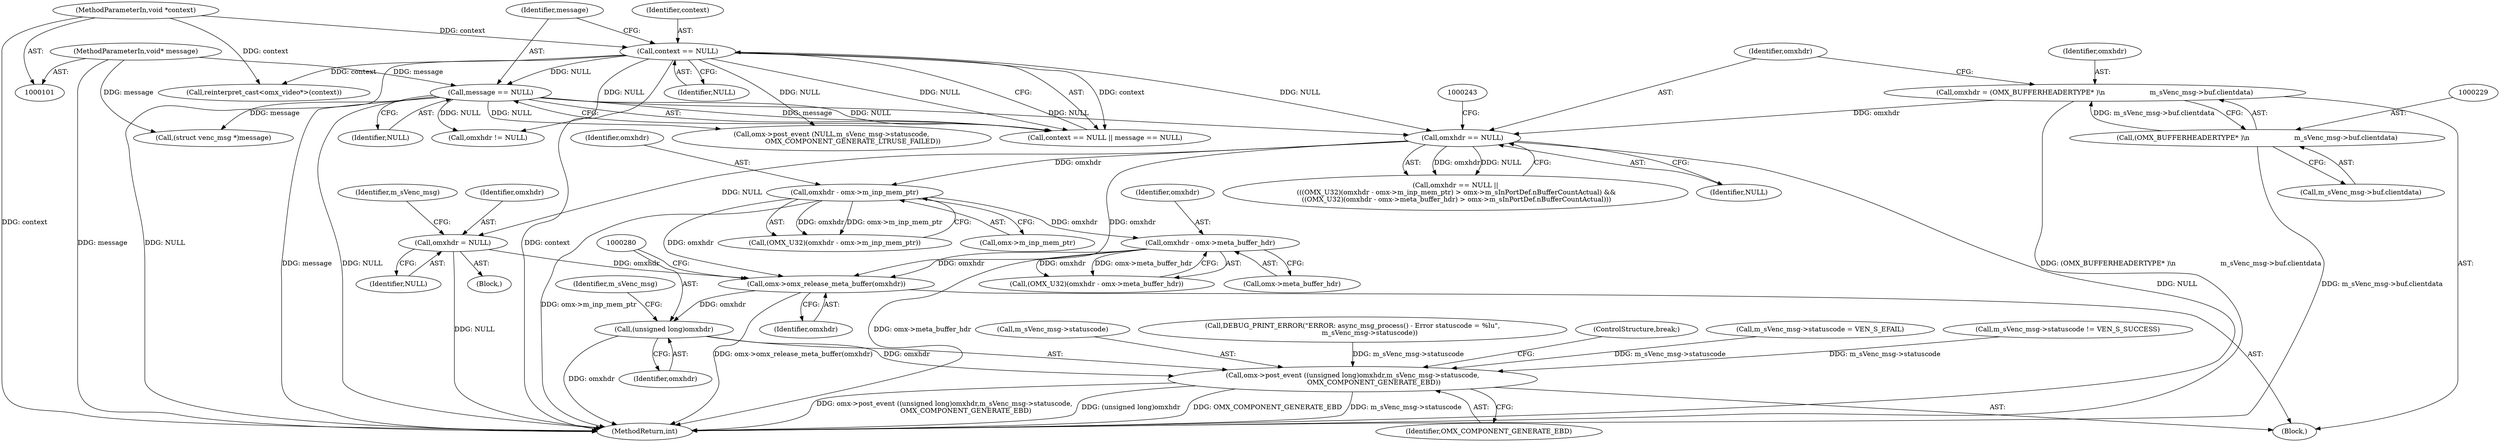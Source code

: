 digraph "0_Android_7558d03e6498e970b761aa44fff6b2c659202d95_3@pointer" {
"1000279" [label="(Call,(unsigned long)omxhdr)"];
"1000276" [label="(Call,omx->omx_release_meta_buffer(omxhdr))"];
"1000237" [label="(Call,omxhdr == NULL)"];
"1000226" [label="(Call,omxhdr = (OMX_BUFFERHEADERTYPE* )\\n                     m_sVenc_msg->buf.clientdata)"];
"1000228" [label="(Call,(OMX_BUFFERHEADERTYPE* )\\n                     m_sVenc_msg->buf.clientdata)"];
"1000123" [label="(Call,context == NULL)"];
"1000102" [label="(MethodParameterIn,void *context)"];
"1000126" [label="(Call,message == NULL)"];
"1000103" [label="(MethodParameterIn,void* message)"];
"1000268" [label="(Call,omxhdr = NULL)"];
"1000257" [label="(Call,omxhdr - omx->meta_buffer_hdr)"];
"1000244" [label="(Call,omxhdr - omx->m_inp_mem_ptr)"];
"1000278" [label="(Call,omx->post_event ((unsigned long)omxhdr,m_sVenc_msg->statuscode,\n                    OMX_COMPONENT_GENERATE_EBD))"];
"1000285" [label="(Identifier,OMX_COMPONENT_GENERATE_EBD)"];
"1000278" [label="(Call,omx->post_event ((unsigned long)omxhdr,m_sVenc_msg->statuscode,\n                    OMX_COMPONENT_GENERATE_EBD))"];
"1000279" [label="(Call,(unsigned long)omxhdr)"];
"1000242" [label="(Call,(OMX_U32)(omxhdr - omx->m_inp_mem_ptr))"];
"1000126" [label="(Call,message == NULL)"];
"1000128" [label="(Identifier,NULL)"];
"1000258" [label="(Identifier,omxhdr)"];
"1000122" [label="(Call,context == NULL || message == NULL)"];
"1000267" [label="(Block,)"];
"1000281" [label="(Identifier,omxhdr)"];
"1000246" [label="(Call,omx->m_inp_mem_ptr)"];
"1000257" [label="(Call,omxhdr - omx->meta_buffer_hdr)"];
"1000273" [label="(Identifier,m_sVenc_msg)"];
"1000137" [label="(Call,(struct venc_msg *)message)"];
"1000270" [label="(Identifier,NULL)"];
"1000448" [label="(MethodReturn,int)"];
"1000277" [label="(Identifier,omxhdr)"];
"1000286" [label="(ControlStructure,break;)"];
"1000432" [label="(Call,omx->post_event (NULL,m_sVenc_msg->statuscode,\n                    OMX_COMPONENT_GENERATE_LTRUSE_FAILED))"];
"1000142" [label="(Call,reinterpret_cast<omx_video*>(context))"];
"1000271" [label="(Call,m_sVenc_msg->statuscode = VEN_S_EFAIL)"];
"1000230" [label="(Call,m_sVenc_msg->buf.clientdata)"];
"1000299" [label="(Call,omxhdr != NULL)"];
"1000124" [label="(Identifier,context)"];
"1000237" [label="(Call,omxhdr == NULL)"];
"1000245" [label="(Identifier,omxhdr)"];
"1000146" [label="(Call,m_sVenc_msg->statuscode != VEN_S_SUCCESS)"];
"1000125" [label="(Identifier,NULL)"];
"1000127" [label="(Identifier,message)"];
"1000255" [label="(Call,(OMX_U32)(omxhdr - omx->meta_buffer_hdr))"];
"1000103" [label="(MethodParameterIn,void* message)"];
"1000102" [label="(MethodParameterIn,void *context)"];
"1000228" [label="(Call,(OMX_BUFFERHEADERTYPE* )\\n                     m_sVenc_msg->buf.clientdata)"];
"1000282" [label="(Call,m_sVenc_msg->statuscode)"];
"1000244" [label="(Call,omxhdr - omx->m_inp_mem_ptr)"];
"1000269" [label="(Identifier,omxhdr)"];
"1000238" [label="(Identifier,omxhdr)"];
"1000268" [label="(Call,omxhdr = NULL)"];
"1000226" [label="(Call,omxhdr = (OMX_BUFFERHEADERTYPE* )\\n                     m_sVenc_msg->buf.clientdata)"];
"1000283" [label="(Identifier,m_sVenc_msg)"];
"1000176" [label="(Block,)"];
"1000152" [label="(Call,DEBUG_PRINT_ERROR(\"ERROR: async_msg_process() - Error statuscode = %lu\",\n                m_sVenc_msg->statuscode))"];
"1000276" [label="(Call,omx->omx_release_meta_buffer(omxhdr))"];
"1000259" [label="(Call,omx->meta_buffer_hdr)"];
"1000236" [label="(Call,omxhdr == NULL ||\n (((OMX_U32)(omxhdr - omx->m_inp_mem_ptr) > omx->m_sInPortDef.nBufferCountActual) &&\n ((OMX_U32)(omxhdr - omx->meta_buffer_hdr) > omx->m_sInPortDef.nBufferCountActual)))"];
"1000123" [label="(Call,context == NULL)"];
"1000239" [label="(Identifier,NULL)"];
"1000227" [label="(Identifier,omxhdr)"];
"1000279" -> "1000278"  [label="AST: "];
"1000279" -> "1000281"  [label="CFG: "];
"1000280" -> "1000279"  [label="AST: "];
"1000281" -> "1000279"  [label="AST: "];
"1000283" -> "1000279"  [label="CFG: "];
"1000279" -> "1000448"  [label="DDG: omxhdr"];
"1000279" -> "1000278"  [label="DDG: omxhdr"];
"1000276" -> "1000279"  [label="DDG: omxhdr"];
"1000276" -> "1000176"  [label="AST: "];
"1000276" -> "1000277"  [label="CFG: "];
"1000277" -> "1000276"  [label="AST: "];
"1000280" -> "1000276"  [label="CFG: "];
"1000276" -> "1000448"  [label="DDG: omx->omx_release_meta_buffer(omxhdr)"];
"1000237" -> "1000276"  [label="DDG: omxhdr"];
"1000268" -> "1000276"  [label="DDG: omxhdr"];
"1000257" -> "1000276"  [label="DDG: omxhdr"];
"1000244" -> "1000276"  [label="DDG: omxhdr"];
"1000237" -> "1000236"  [label="AST: "];
"1000237" -> "1000239"  [label="CFG: "];
"1000238" -> "1000237"  [label="AST: "];
"1000239" -> "1000237"  [label="AST: "];
"1000243" -> "1000237"  [label="CFG: "];
"1000236" -> "1000237"  [label="CFG: "];
"1000237" -> "1000448"  [label="DDG: NULL"];
"1000237" -> "1000236"  [label="DDG: omxhdr"];
"1000237" -> "1000236"  [label="DDG: NULL"];
"1000226" -> "1000237"  [label="DDG: omxhdr"];
"1000123" -> "1000237"  [label="DDG: NULL"];
"1000126" -> "1000237"  [label="DDG: NULL"];
"1000237" -> "1000244"  [label="DDG: omxhdr"];
"1000237" -> "1000268"  [label="DDG: NULL"];
"1000226" -> "1000176"  [label="AST: "];
"1000226" -> "1000228"  [label="CFG: "];
"1000227" -> "1000226"  [label="AST: "];
"1000228" -> "1000226"  [label="AST: "];
"1000238" -> "1000226"  [label="CFG: "];
"1000226" -> "1000448"  [label="DDG: (OMX_BUFFERHEADERTYPE* )\\n                     m_sVenc_msg->buf.clientdata"];
"1000228" -> "1000226"  [label="DDG: m_sVenc_msg->buf.clientdata"];
"1000228" -> "1000230"  [label="CFG: "];
"1000229" -> "1000228"  [label="AST: "];
"1000230" -> "1000228"  [label="AST: "];
"1000228" -> "1000448"  [label="DDG: m_sVenc_msg->buf.clientdata"];
"1000123" -> "1000122"  [label="AST: "];
"1000123" -> "1000125"  [label="CFG: "];
"1000124" -> "1000123"  [label="AST: "];
"1000125" -> "1000123"  [label="AST: "];
"1000127" -> "1000123"  [label="CFG: "];
"1000122" -> "1000123"  [label="CFG: "];
"1000123" -> "1000448"  [label="DDG: NULL"];
"1000123" -> "1000448"  [label="DDG: context"];
"1000123" -> "1000122"  [label="DDG: context"];
"1000123" -> "1000122"  [label="DDG: NULL"];
"1000102" -> "1000123"  [label="DDG: context"];
"1000123" -> "1000126"  [label="DDG: NULL"];
"1000123" -> "1000142"  [label="DDG: context"];
"1000123" -> "1000299"  [label="DDG: NULL"];
"1000123" -> "1000432"  [label="DDG: NULL"];
"1000102" -> "1000101"  [label="AST: "];
"1000102" -> "1000448"  [label="DDG: context"];
"1000102" -> "1000142"  [label="DDG: context"];
"1000126" -> "1000122"  [label="AST: "];
"1000126" -> "1000128"  [label="CFG: "];
"1000127" -> "1000126"  [label="AST: "];
"1000128" -> "1000126"  [label="AST: "];
"1000122" -> "1000126"  [label="CFG: "];
"1000126" -> "1000448"  [label="DDG: message"];
"1000126" -> "1000448"  [label="DDG: NULL"];
"1000126" -> "1000122"  [label="DDG: message"];
"1000126" -> "1000122"  [label="DDG: NULL"];
"1000103" -> "1000126"  [label="DDG: message"];
"1000126" -> "1000137"  [label="DDG: message"];
"1000126" -> "1000299"  [label="DDG: NULL"];
"1000126" -> "1000432"  [label="DDG: NULL"];
"1000103" -> "1000101"  [label="AST: "];
"1000103" -> "1000448"  [label="DDG: message"];
"1000103" -> "1000137"  [label="DDG: message"];
"1000268" -> "1000267"  [label="AST: "];
"1000268" -> "1000270"  [label="CFG: "];
"1000269" -> "1000268"  [label="AST: "];
"1000270" -> "1000268"  [label="AST: "];
"1000273" -> "1000268"  [label="CFG: "];
"1000268" -> "1000448"  [label="DDG: NULL"];
"1000257" -> "1000255"  [label="AST: "];
"1000257" -> "1000259"  [label="CFG: "];
"1000258" -> "1000257"  [label="AST: "];
"1000259" -> "1000257"  [label="AST: "];
"1000255" -> "1000257"  [label="CFG: "];
"1000257" -> "1000448"  [label="DDG: omx->meta_buffer_hdr"];
"1000257" -> "1000255"  [label="DDG: omxhdr"];
"1000257" -> "1000255"  [label="DDG: omx->meta_buffer_hdr"];
"1000244" -> "1000257"  [label="DDG: omxhdr"];
"1000244" -> "1000242"  [label="AST: "];
"1000244" -> "1000246"  [label="CFG: "];
"1000245" -> "1000244"  [label="AST: "];
"1000246" -> "1000244"  [label="AST: "];
"1000242" -> "1000244"  [label="CFG: "];
"1000244" -> "1000448"  [label="DDG: omx->m_inp_mem_ptr"];
"1000244" -> "1000242"  [label="DDG: omxhdr"];
"1000244" -> "1000242"  [label="DDG: omx->m_inp_mem_ptr"];
"1000278" -> "1000176"  [label="AST: "];
"1000278" -> "1000285"  [label="CFG: "];
"1000282" -> "1000278"  [label="AST: "];
"1000285" -> "1000278"  [label="AST: "];
"1000286" -> "1000278"  [label="CFG: "];
"1000278" -> "1000448"  [label="DDG: OMX_COMPONENT_GENERATE_EBD"];
"1000278" -> "1000448"  [label="DDG: m_sVenc_msg->statuscode"];
"1000278" -> "1000448"  [label="DDG: omx->post_event ((unsigned long)omxhdr,m_sVenc_msg->statuscode,\n                    OMX_COMPONENT_GENERATE_EBD)"];
"1000278" -> "1000448"  [label="DDG: (unsigned long)omxhdr"];
"1000152" -> "1000278"  [label="DDG: m_sVenc_msg->statuscode"];
"1000271" -> "1000278"  [label="DDG: m_sVenc_msg->statuscode"];
"1000146" -> "1000278"  [label="DDG: m_sVenc_msg->statuscode"];
}
